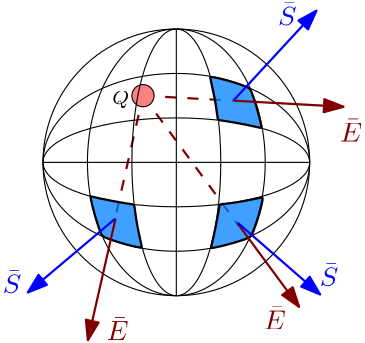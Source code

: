 <?xml version="1.0"?>
<!DOCTYPE ipe SYSTEM "ipe.dtd">
<ipe version="70218" creator="Ipe 7.2.28">
<info created="D:20241117160140" modified="D:20241117161440"/>
<ipestyle name="basic">
<symbol name="arrow/arc(spx)">
<path stroke="sym-stroke" fill="sym-stroke" pen="sym-pen">
0 0 m
-1 0.333 l
-1 -0.333 l
h
</path>
</symbol>
<symbol name="arrow/farc(spx)">
<path stroke="sym-stroke" fill="white" pen="sym-pen">
0 0 m
-1 0.333 l
-1 -0.333 l
h
</path>
</symbol>
<symbol name="arrow/ptarc(spx)">
<path stroke="sym-stroke" fill="sym-stroke" pen="sym-pen">
0 0 m
-1 0.333 l
-0.8 0 l
-1 -0.333 l
h
</path>
</symbol>
<symbol name="arrow/fptarc(spx)">
<path stroke="sym-stroke" fill="white" pen="sym-pen">
0 0 m
-1 0.333 l
-0.8 0 l
-1 -0.333 l
h
</path>
</symbol>
<symbol name="mark/circle(sx)" transformations="translations">
<path fill="sym-stroke">
0.6 0 0 0.6 0 0 e
0.4 0 0 0.4 0 0 e
</path>
</symbol>
<symbol name="mark/disk(sx)" transformations="translations">
<path fill="sym-stroke">
0.6 0 0 0.6 0 0 e
</path>
</symbol>
<symbol name="mark/fdisk(sfx)" transformations="translations">
<group>
<path fill="sym-fill">
0.5 0 0 0.5 0 0 e
</path>
<path fill="sym-stroke" fillrule="eofill">
0.6 0 0 0.6 0 0 e
0.4 0 0 0.4 0 0 e
</path>
</group>
</symbol>
<symbol name="mark/box(sx)" transformations="translations">
<path fill="sym-stroke" fillrule="eofill">
-0.6 -0.6 m
0.6 -0.6 l
0.6 0.6 l
-0.6 0.6 l
h
-0.4 -0.4 m
0.4 -0.4 l
0.4 0.4 l
-0.4 0.4 l
h
</path>
</symbol>
<symbol name="mark/square(sx)" transformations="translations">
<path fill="sym-stroke">
-0.6 -0.6 m
0.6 -0.6 l
0.6 0.6 l
-0.6 0.6 l
h
</path>
</symbol>
<symbol name="mark/fsquare(sfx)" transformations="translations">
<group>
<path fill="sym-fill">
-0.5 -0.5 m
0.5 -0.5 l
0.5 0.5 l
-0.5 0.5 l
h
</path>
<path fill="sym-stroke" fillrule="eofill">
-0.6 -0.6 m
0.6 -0.6 l
0.6 0.6 l
-0.6 0.6 l
h
-0.4 -0.4 m
0.4 -0.4 l
0.4 0.4 l
-0.4 0.4 l
h
</path>
</group>
</symbol>
<symbol name="mark/cross(sx)" transformations="translations">
<group>
<path fill="sym-stroke">
-0.43 -0.57 m
0.57 0.43 l
0.43 0.57 l
-0.57 -0.43 l
h
</path>
<path fill="sym-stroke">
-0.43 0.57 m
0.57 -0.43 l
0.43 -0.57 l
-0.57 0.43 l
h
</path>
</group>
</symbol>
<symbol name="arrow/fnormal(spx)">
<path stroke="sym-stroke" fill="white" pen="sym-pen">
0 0 m
-1 0.333 l
-1 -0.333 l
h
</path>
</symbol>
<symbol name="arrow/pointed(spx)">
<path stroke="sym-stroke" fill="sym-stroke" pen="sym-pen">
0 0 m
-1 0.333 l
-0.8 0 l
-1 -0.333 l
h
</path>
</symbol>
<symbol name="arrow/fpointed(spx)">
<path stroke="sym-stroke" fill="white" pen="sym-pen">
0 0 m
-1 0.333 l
-0.8 0 l
-1 -0.333 l
h
</path>
</symbol>
<symbol name="arrow/linear(spx)">
<path stroke="sym-stroke" pen="sym-pen">
-1 0.333 m
0 0 l
-1 -0.333 l
</path>
</symbol>
<symbol name="arrow/fdouble(spx)">
<path stroke="sym-stroke" fill="white" pen="sym-pen">
0 0 m
-1 0.333 l
-1 -0.333 l
h
-1 0 m
-2 0.333 l
-2 -0.333 l
h
</path>
</symbol>
<symbol name="arrow/double(spx)">
<path stroke="sym-stroke" fill="sym-stroke" pen="sym-pen">
0 0 m
-1 0.333 l
-1 -0.333 l
h
-1 0 m
-2 0.333 l
-2 -0.333 l
h
</path>
</symbol>
<symbol name="arrow/mid-normal(spx)">
<path stroke="sym-stroke" fill="sym-stroke" pen="sym-pen">
0.5 0 m
-0.5 0.333 l
-0.5 -0.333 l
h
</path>
</symbol>
<symbol name="arrow/mid-fnormal(spx)">
<path stroke="sym-stroke" fill="white" pen="sym-pen">
0.5 0 m
-0.5 0.333 l
-0.5 -0.333 l
h
</path>
</symbol>
<symbol name="arrow/mid-pointed(spx)">
<path stroke="sym-stroke" fill="sym-stroke" pen="sym-pen">
0.5 0 m
-0.5 0.333 l
-0.3 0 l
-0.5 -0.333 l
h
</path>
</symbol>
<symbol name="arrow/mid-fpointed(spx)">
<path stroke="sym-stroke" fill="white" pen="sym-pen">
0.5 0 m
-0.5 0.333 l
-0.3 0 l
-0.5 -0.333 l
h
</path>
</symbol>
<symbol name="arrow/mid-double(spx)">
<path stroke="sym-stroke" fill="sym-stroke" pen="sym-pen">
1 0 m
0 0.333 l
0 -0.333 l
h
0 0 m
-1 0.333 l
-1 -0.333 l
h
</path>
</symbol>
<symbol name="arrow/mid-fdouble(spx)">
<path stroke="sym-stroke" fill="white" pen="sym-pen">
1 0 m
0 0.333 l
0 -0.333 l
h
0 0 m
-1 0.333 l
-1 -0.333 l
h
</path>
</symbol>
<anglesize name="22.5 deg" value="22.5"/>
<anglesize name="30 deg" value="30"/>
<anglesize name="45 deg" value="45"/>
<anglesize name="60 deg" value="60"/>
<anglesize name="90 deg" value="90"/>
<arrowsize name="large" value="10"/>
<arrowsize name="small" value="5"/>
<arrowsize name="tiny" value="3"/>
<color name="blue" value="0 0 1"/>
<color name="brown" value="0.647 0.165 0.165"/>
<color name="darkblue" value="0 0 0.545"/>
<color name="darkcyan" value="0 0.545 0.545"/>
<color name="darkgray" value="0.663"/>
<color name="darkgreen" value="0 0.392 0"/>
<color name="darkmagenta" value="0.545 0 0.545"/>
<color name="darkorange" value="1 0.549 0"/>
<color name="darkred" value="0.545 0 0"/>
<color name="gold" value="1 0.843 0"/>
<color name="gray" value="0.745"/>
<color name="green" value="0 1 0"/>
<color name="lightblue" value="0.678 0.847 0.902"/>
<color name="lightcyan" value="0.878 1 1"/>
<color name="lightgray" value="0.827"/>
<color name="lightgreen" value="0.565 0.933 0.565"/>
<color name="lightyellow" value="1 1 0.878"/>
<color name="navy" value="0 0 0.502"/>
<color name="orange" value="1 0.647 0"/>
<color name="pink" value="1 0.753 0.796"/>
<color name="purple" value="0.627 0.125 0.941"/>
<color name="red" value="1 0 0"/>
<color name="seagreen" value="0.18 0.545 0.341"/>
<color name="turquoise" value="0.251 0.878 0.816"/>
<color name="violet" value="0.933 0.51 0.933"/>
<color name="yellow" value="1 1 0"/>
<dashstyle name="dash dot dotted" value="[4 2 1 2 1 2] 0"/>
<dashstyle name="dash dotted" value="[4 2 1 2] 0"/>
<dashstyle name="dashed" value="[4] 0"/>
<dashstyle name="dotted" value="[1 3] 0"/>
<gridsize name="10 pts (~3.5 mm)" value="10"/>
<gridsize name="14 pts (~5 mm)" value="14"/>
<gridsize name="16 pts (~6 mm)" value="16"/>
<gridsize name="20 pts (~7 mm)" value="20"/>
<gridsize name="28 pts (~10 mm)" value="28"/>
<gridsize name="32 pts (~12 mm)" value="32"/>
<gridsize name="4 pts" value="4"/>
<gridsize name="56 pts (~20 mm)" value="56"/>
<gridsize name="8 pts (~3 mm)" value="8"/>
<opacity name="10%" value="0.1"/>
<opacity name="30%" value="0.3"/>
<opacity name="50%" value="0.5"/>
<opacity name="75%" value="0.75"/>
<pen name="fat" value="1.2"/>
<pen name="heavier" value="0.8"/>
<pen name="ultrafat" value="2"/>
<symbolsize name="large" value="5"/>
<symbolsize name="small" value="2"/>
<symbolsize name="tiny" value="1.1"/>
<textsize name="Huge" value="\Huge"/>
<textsize name="LARGE" value="\LARGE"/>
<textsize name="Large" value="\Large"/>
<textsize name="footnote" value="\footnotesize"/>
<textsize name="huge" value="\huge"/>
<textsize name="large" value="\large"/>
<textsize name="script" value="\scriptsize"/>
<textsize name="small" value="\small"/>
<textsize name="tiny" value="\tiny"/>
<textstyle name="center" begin="\begin{center}" end="\end{center}"/>
<textstyle name="item" begin="\begin{itemize}\item{}" end="\end{itemize}"/>
<textstyle name="itemize" begin="\begin{itemize}" end="\end{itemize}"/>
<tiling name="falling" angle="-60" step="4" width="1"/>
<tiling name="rising" angle="30" step="4" width="1"/>
</ipestyle>
<page>
<layer name="alpha"/>
<layer name="beta"/>
<view layers="alpha beta" active="beta"/>
<path layer="alpha" matrix="0.451595 0 0 0.451595 125.036 381.69" stroke="0.502 0 0" fill="0 0.502 1" dash="dashed" pen="heavier" opacity="30%" stroke-opacity="opaque">
228 696 m
300 692 l
</path>
<path matrix="0.614424 0 0 0.614424 87.9113 268.361" stroke="0.502 0 0" fill="0 0.502 1" dash="dashed" pen="heavier" opacity="75%" stroke-opacity="opaque">
228 696 m
284 620 l
</path>
<path matrix="0.532922 0 0 0.532922 106.698 325.983" stroke="0.502 0 0" fill="0 0.502 1" dash="dashed" pen="heavier" opacity="75%" stroke-opacity="opaque">
228 696 m
208 608 l
</path>
<path matrix="1 0 0 1 -20 0" stroke="0" fill="1 0.502 0.502">
4 0 0 4 248 696 e
</path>
<text matrix="1 0 0 1 -28.0445 -1.41962" transformations="translations" pos="248 696" stroke="0" type="label" width="6.274" height="4.771" depth="1.35" halign="center" valign="center" size="script" style="math">Q</text>
<path stroke="0" opacity="10%" stroke-opacity="opaque">
48 0 0 48 240 672 e
</path>
<path matrix="0.666667 0 0 1 79.9999 0" stroke="0">
240 720 m
48 0 0 -48 240 672 240 624 a
</path>
<path matrix="0.333333 0 0 1 160 0" stroke="0">
240 720 m
48 0 0 -48 240 672 240 624 a
</path>
<path matrix="-0.333336 0 0 1 320.001 0" stroke="0">
240 720 m
48 0 0 -48 240 672 240 624 a
</path>
<path matrix="-0.666667 0 0 1 400 0" stroke="0">
240 720 m
48 0 0 -48 240 672 240 624 a
</path>
<path stroke="0">
240 720 m
240 624 l
</path>
<path matrix="1 0 0 0.666667 0 224" stroke="0">
192 672 m
48 0 0 48 240 672 288 672 a
</path>
<path matrix="1 0 0 -0.333327 0 895.996" stroke="0">
192 672 m
48 0 0 48 240 672 288 672 a
</path>
<path matrix="1 0 0 -0.666659 0 1120" stroke="0">
192 672 m
48 0 0 48 240 672 288 672 a
</path>
<path matrix="1 0 0 0.333491 0 447.9" stroke="0">
192 672 m
48 0 0 48 240 672 288 672 a
</path>
<path stroke="0">
192 672 m
288 672 l
</path>
<text matrix="1 0 0 1 -67.1352 -67.0205" transformations="translations" pos="248 696" stroke="0 0 1" type="label" width="6.683" height="8.175" depth="0" halign="center" valign="center" style="math">\bar S</text>
<text matrix="1 0 0 1 46.9918 -64.5491" transformations="translations" pos="248 696" stroke="0 0 1" type="label" width="6.683" height="8.175" depth="0" halign="center" valign="center" style="math">\bar S</text>
<text matrix="1 0 0 1 31.9396 29.3586" transformations="translations" pos="248 696" stroke="0 0 1" type="label" width="6.683" height="8.175" depth="0" halign="center" valign="center" style="math">\bar S</text>
<text matrix="1 0 0 1 54.8547 -12.4283" transformations="translations" pos="248 696" stroke="0.502 0 0" type="label" width="7.929" height="8.175" depth="0" halign="center" valign="center" style="math">\bar E</text>
<text matrix="1 0 0 1 27.4462 -80.0507" transformations="translations" pos="248 696" stroke="0.502 0 0" type="label" width="7.929" height="8.175" depth="0" halign="center" valign="center" style="math">\bar E</text>
<text matrix="1 0 0 1 -29.168 -83.8699" transformations="translations" pos="248 696" stroke="0.502 0 0" type="label" width="7.929" height="8.175" depth="0" halign="center" valign="center" style="math">\bar E</text>
<path layer="beta" matrix="1 0 0 1 -0.00048998 0.0002435" stroke="0" fill="0 0.502 1" pen="heavier" opacity="75%" stroke-opacity="opaque">
209.014 659.846
209.733 656.392
211.136 651.285
212.719 646.645
213.402 645.278
216.172 644.235
221.603 642.436
227.61 641.07
227.574 641.645
226.459 646.645
225.596 650.997
224.84 656.788
224.84 656.788
217.251 657.975
209.194 659.738 u
</path>
<path matrix="-0.999996 -0.00279415 0.00279415 -0.999996 477.949 1344.69" stroke="0" fill="0 0.502 1" pen="heavier" opacity="75%" stroke-opacity="opaque">
209.014 659.846
209.733 656.392
211.136 651.285
212.719 646.645
213.402 645.278
216.172 644.235
221.603 642.436
227.61 641.07
227.574 641.645
226.459 646.645
225.596 650.997
224.84 656.788
224.84 656.788
217.251 657.975
209.194 659.738 u
</path>
<path matrix="0.0121557 0.999926 -0.999926 0.0121557 909.627 424.021" stroke="0" fill="0 0.502 1" pen="heavier" opacity="75%" stroke-opacity="opaque">
209.014 659.846
209.733 656.392
211.136 651.285
212.719 646.645
213.402 645.278
216.172 644.235
221.603 642.436
227.61 641.07
227.574 641.645
226.459 646.645
225.596 650.997
224.84 656.788
224.84 656.788
217.251 657.975
209.194 659.738 u
</path>
<path matrix="0.549314 0 0 0.549314 135.379 311.875" stroke="0.502 0 0" fill="0 0.502 1" pen="heavier" arrow="normal/normal" opacity="30%" stroke-opacity="opaque">
228 696 m
300 692 l
</path>
<path matrix="0.39674 0 0 0.39674 171.499 374.021" stroke="0.502 0 0" fill="0 0.502 1" pen="heavier" arrow="normal/normal" opacity="75%" stroke-opacity="opaque">
228 696 m
284 620 l
</path>
<path matrix="0.497285 0 0 0.497285 104.738 305.651" stroke="0.502 0 0" fill="0 0.502 1" pen="heavier" arrow="normal/normal" opacity="75%" stroke-opacity="opaque">
228 696 m
208 608 l
</path>
<path matrix="1 0 0 1 0.172271 -0.00044007" stroke="0 0 1" fill="0 0.502 1" pen="heavier" arrow="normal/normal" opacity="75%" stroke-opacity="opaque">
261.939 650.225 m
291.593 624.435 l
</path>
<path matrix="1 0 0 1 0.172271 -0.00044007" stroke="0 0 1" fill="0 0.502 1" pen="heavier" arrow="normal/normal" opacity="75%" stroke-opacity="opaque">
217.837 651.721 m
186.381 625.184 l
</path>
<path matrix="0.590691 0 0 0.590691 118.883 297.412" stroke="0 0 1" pen="heavier" arrow="normal/normal" opacity="75%" stroke-opacity="opaque">
240 672 m
290.447 726.62 l
</path>
</page>
</ipe>
